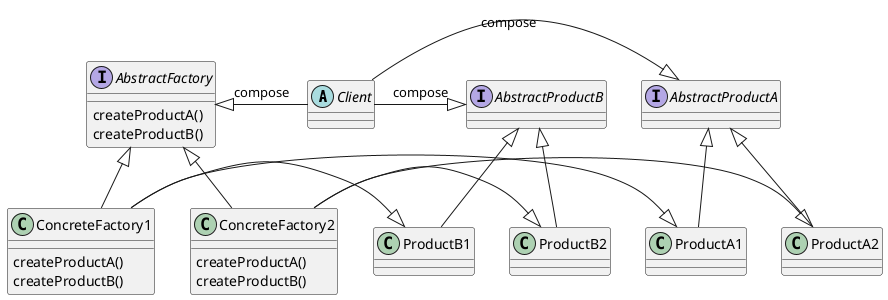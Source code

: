 @startuml
'https://plantuml.com/class-diagram

abstract Client

interface AbstractProductA
interface AbstractProductB

class ProductA1
class ProductA2
class ProductB1
class ProductB2

interface AbstractFactory {
    createProductA()
    createProductB()

}

class ConcreteFactory1 {
    createProductA()
    createProductB()
}

class ConcreteFactory2 {
    createProductA()
    createProductB()
}

Client -|> AbstractProductA : compose
Client -|> AbstractProductB : compose
AbstractFactory <|- Client : compose

AbstractFactory <|-- ConcreteFactory1
AbstractFactory <|-- ConcreteFactory2

AbstractProductA <|-- ProductA1
AbstractProductA <|-- ProductA2

AbstractProductB <|-- ProductB1
AbstractProductB <|-- ProductB2

ConcreteFactory1 -|> ProductA1
ConcreteFactory1 -|> ProductB1

ConcreteFactory2 -|> ProductA2
ConcreteFactory2 -|> ProductB2

@enduml